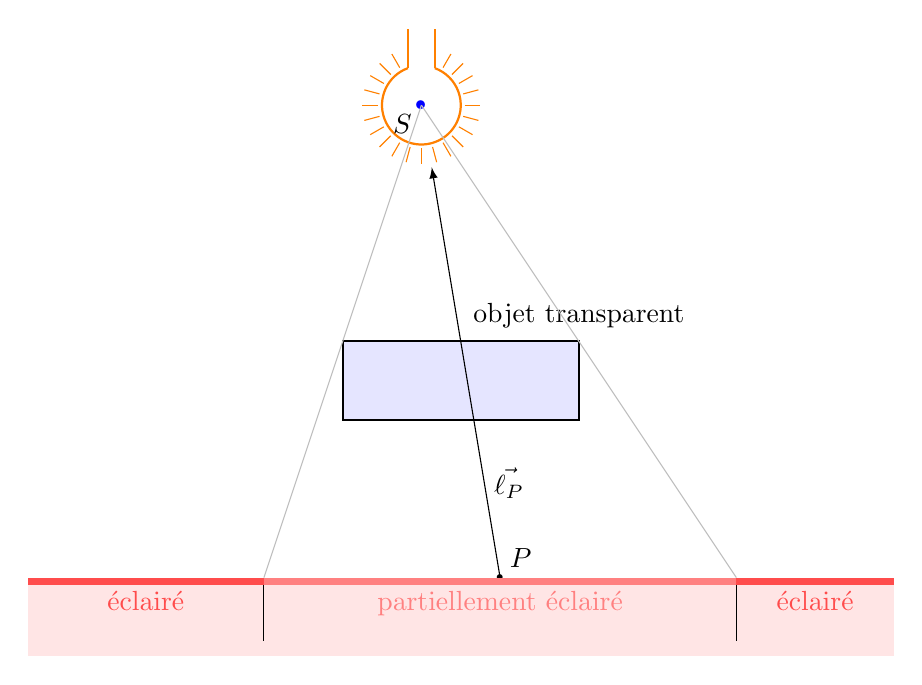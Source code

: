 \begin{tikzpicture}[scale=1]


% Ampoule
\begin{scope}[shift={(0,6)},scale=0.5]
    \coordinate (S) at (0,0);

    \foreach \a in {60,45,...,-240}{
      \draw[orange] (\a:1.1) -- (\a:1.5);
    }

    \draw[thick, orange, fill=white] (110-360:1) arc (110-360:70:1);
    \draw[thick, orange] (70:1) -- ++(0,1);
    \draw[thick, orange] (110-360:1) -- ++(0,1);
\end{scope}

\coordinate (A) at (-1,3);
\coordinate (B) at (2,3);

\coordinate (X) at (-5,0);
\coordinate (XX) at (5,0);

\coordinate (AA) at (intersection of  S--A and X--XX);
\coordinate (BB) at (intersection of  S--B and X--XX);

% Objet intercale
\filldraw[thick, fill=blue!10] (-1,2) rectangle ++ (3,1);
\node at (2,3.05)[above] {objet transparent};

% Surface
\fill[red!10] (-5,0) rectangle ++ (11,-1);

% Texte
\node[blue, scale=3] at (S) {.};
\node[below left] at (S) {$S$};

%\node[black, scale=2] at (A) {.};
\draw[lightgray] (S) -- (AA);
%\node[black, scale=2] at (AA) {.};

%\node[black, scale=2] at (B) {.};
\draw[lightgray] (S) -- (BB);
%\node[black, scale=2] at (BB) {.};

\coordinate (P) at (0.5,3);
%\draw[gray] (P) -- (S);
%\node[black, scale=2] at (P) {.};
\coordinate (PP) at (intersection of  S--P and X--XX);
\node[black, scale=2] at (PP) {.};
\node[black, above right] at (PP) {$P$};
\draw[->,>=latex, shorten >= 8mm] (PP) -- (S) node[pos=0.2, right]{$\vec{\ell_P}$};



% Ombre/lumiere
\fill[red!50] (AA |- 0,-0.1) rectangle (BB |- 0,0) node[midway,below] {partiellement éclairé};
\fill[red!70] (-5,-0.1) rectangle (AA |- 0,0) node[midway,below] {éclairé};
\fill[red!70] (6,-0.1) rectangle (BB |- 0,0) node[midway,below] {éclairé};

\draw (AA |- 0,-0.1) -- ++(0,-0.7);
\draw (BB |- 0,-0.1) -- ++(0,-0.7);
\end{tikzpicture}